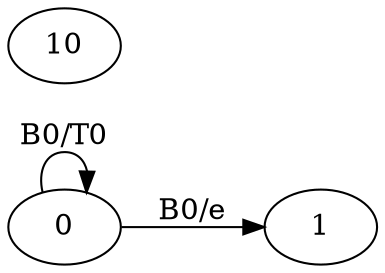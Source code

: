 digraph G {
	rankdir=LR;
	S0 [label="0"];
	S1 [label="1"];
	S10 [label="10"];
	S0 -> S0 [label="B0/T0"];
	S0 -> S1 [label="B0/e"];
	
	
}
